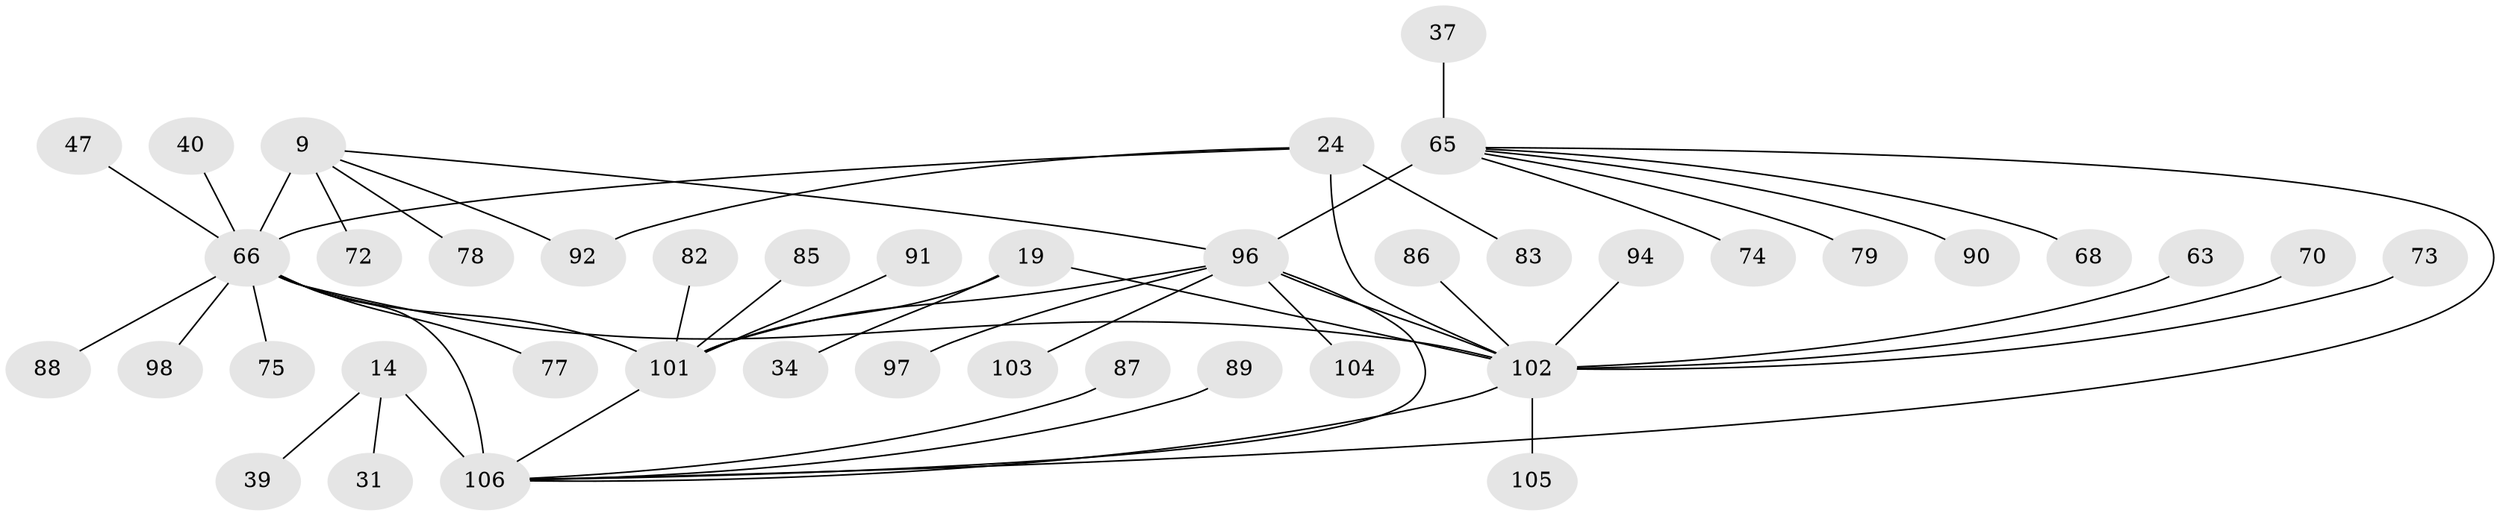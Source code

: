 // original degree distribution, {10: 0.018867924528301886, 8: 0.05660377358490566, 7: 0.04716981132075472, 13: 0.009433962264150943, 9: 0.009433962264150943, 5: 0.03773584905660377, 12: 0.009433962264150943, 6: 0.018867924528301886, 4: 0.018867924528301886, 11: 0.018867924528301886, 1: 0.6037735849056604, 2: 0.14150943396226415, 3: 0.009433962264150943}
// Generated by graph-tools (version 1.1) at 2025/58/03/04/25 21:58:09]
// undirected, 42 vertices, 50 edges
graph export_dot {
graph [start="1"]
  node [color=gray90,style=filled];
  9 [super="+8"];
  14 [super="+11"];
  19 [super="+18"];
  24 [super="+21"];
  31;
  34;
  37;
  39;
  40;
  47;
  63;
  65 [super="+5"];
  66 [super="+6+10+26+30+33+35"];
  68;
  70;
  72;
  73;
  74;
  75;
  77;
  78 [super="+76"];
  79;
  82;
  83;
  85;
  86;
  87 [super="+51"];
  88;
  89;
  90;
  91 [super="+48+54"];
  92;
  94;
  96 [super="+93+95"];
  97;
  98;
  101 [super="+67"];
  102 [super="+100+50+52+62"];
  103;
  104;
  105;
  106 [super="+99+15+13+29+32+38+57+59+80+81"];
  9 -- 72;
  9 -- 92;
  9 -- 78;
  9 -- 66 [weight=6];
  9 -- 96;
  14 -- 39;
  14 -- 31;
  14 -- 106 [weight=6];
  19 -- 34;
  19 -- 102;
  19 -- 101 [weight=6];
  24 -- 92;
  24 -- 83;
  24 -- 66;
  24 -- 102 [weight=6];
  37 -- 65;
  40 -- 66;
  47 -- 66;
  63 -- 102;
  65 -- 96 [weight=6];
  65 -- 68;
  65 -- 74;
  65 -- 106;
  65 -- 79;
  65 -- 90;
  66 -- 102 [weight=3];
  66 -- 106 [weight=2];
  66 -- 98;
  66 -- 75;
  66 -- 77;
  66 -- 88;
  66 -- 101;
  70 -- 102;
  73 -- 102;
  82 -- 101;
  85 -- 101;
  86 -- 102;
  87 -- 106;
  89 -- 106;
  91 -- 101;
  94 -- 102;
  96 -- 97;
  96 -- 102 [weight=2];
  96 -- 103;
  96 -- 104;
  96 -- 106;
  96 -- 101;
  101 -- 106;
  102 -- 105;
  102 -- 106;
}
